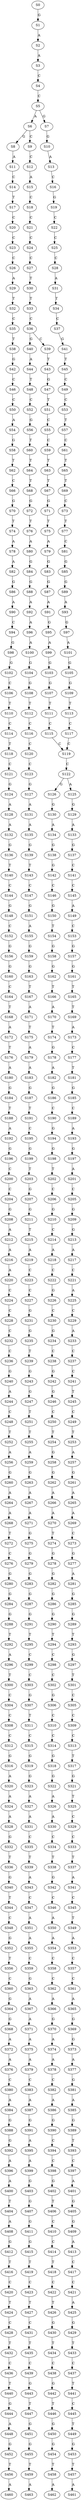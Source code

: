 strict digraph  {
	S0 -> S1 [ label = G ];
	S1 -> S2 [ label = A ];
	S2 -> S3 [ label = A ];
	S3 -> S4 [ label = C ];
	S4 -> S5 [ label = C ];
	S5 -> S6 [ label = A ];
	S5 -> S7 [ label = G ];
	S6 -> S8 [ label = G ];
	S6 -> S9 [ label = C ];
	S7 -> S10 [ label = G ];
	S8 -> S11 [ label = A ];
	S9 -> S12 [ label = C ];
	S10 -> S13 [ label = A ];
	S11 -> S14 [ label = C ];
	S12 -> S15 [ label = A ];
	S13 -> S16 [ label = C ];
	S14 -> S17 [ label = T ];
	S15 -> S18 [ label = C ];
	S16 -> S19 [ label = G ];
	S17 -> S20 [ label = C ];
	S18 -> S21 [ label = C ];
	S19 -> S22 [ label = C ];
	S20 -> S23 [ label = C ];
	S21 -> S24 [ label = C ];
	S22 -> S25 [ label = C ];
	S23 -> S26 [ label = C ];
	S24 -> S27 [ label = C ];
	S25 -> S28 [ label = C ];
	S26 -> S29 [ label = A ];
	S27 -> S30 [ label = T ];
	S28 -> S31 [ label = A ];
	S29 -> S32 [ label = T ];
	S30 -> S33 [ label = T ];
	S31 -> S34 [ label = T ];
	S32 -> S35 [ label = C ];
	S33 -> S36 [ label = C ];
	S34 -> S37 [ label = C ];
	S35 -> S38 [ label = T ];
	S36 -> S39 [ label = C ];
	S36 -> S40 [ label = G ];
	S37 -> S41 [ label = G ];
	S38 -> S42 [ label = G ];
	S39 -> S43 [ label = T ];
	S40 -> S44 [ label = A ];
	S41 -> S45 [ label = T ];
	S42 -> S46 [ label = C ];
	S43 -> S47 [ label = G ];
	S44 -> S48 [ label = T ];
	S45 -> S49 [ label = C ];
	S46 -> S50 [ label = C ];
	S47 -> S51 [ label = T ];
	S48 -> S52 [ label = C ];
	S49 -> S53 [ label = C ];
	S50 -> S54 [ label = A ];
	S51 -> S55 [ label = C ];
	S52 -> S56 [ label = G ];
	S53 -> S57 [ label = T ];
	S54 -> S58 [ label = G ];
	S55 -> S59 [ label = C ];
	S56 -> S60 [ label = T ];
	S57 -> S61 [ label = C ];
	S58 -> S62 [ label = T ];
	S59 -> S63 [ label = T ];
	S60 -> S64 [ label = T ];
	S61 -> S65 [ label = T ];
	S62 -> S66 [ label = C ];
	S63 -> S67 [ label = T ];
	S64 -> S68 [ label = T ];
	S65 -> S69 [ label = T ];
	S66 -> S70 [ label = G ];
	S67 -> S71 [ label = G ];
	S68 -> S72 [ label = G ];
	S69 -> S73 [ label = C ];
	S70 -> S74 [ label = T ];
	S71 -> S75 [ label = T ];
	S72 -> S76 [ label = T ];
	S73 -> S77 [ label = T ];
	S74 -> S78 [ label = A ];
	S75 -> S79 [ label = A ];
	S76 -> S80 [ label = A ];
	S77 -> S81 [ label = C ];
	S78 -> S82 [ label = A ];
	S79 -> S83 [ label = G ];
	S80 -> S84 [ label = G ];
	S81 -> S85 [ label = G ];
	S82 -> S86 [ label = G ];
	S83 -> S87 [ label = G ];
	S84 -> S88 [ label = G ];
	S85 -> S89 [ label = G ];
	S86 -> S90 [ label = A ];
	S87 -> S91 [ label = A ];
	S88 -> S92 [ label = A ];
	S89 -> S93 [ label = A ];
	S90 -> S94 [ label = C ];
	S91 -> S95 [ label = G ];
	S92 -> S96 [ label = A ];
	S93 -> S97 [ label = G ];
	S94 -> S98 [ label = G ];
	S95 -> S99 [ label = A ];
	S96 -> S100 [ label = A ];
	S97 -> S101 [ label = A ];
	S98 -> S102 [ label = G ];
	S99 -> S103 [ label = G ];
	S100 -> S104 [ label = G ];
	S101 -> S105 [ label = G ];
	S102 -> S106 [ label = C ];
	S103 -> S107 [ label = G ];
	S104 -> S108 [ label = G ];
	S105 -> S109 [ label = G ];
	S106 -> S110 [ label = T ];
	S107 -> S111 [ label = T ];
	S108 -> S112 [ label = T ];
	S109 -> S113 [ label = T ];
	S110 -> S114 [ label = C ];
	S111 -> S115 [ label = C ];
	S112 -> S116 [ label = C ];
	S113 -> S117 [ label = C ];
	S114 -> S118 [ label = T ];
	S115 -> S119 [ label = C ];
	S116 -> S120 [ label = C ];
	S117 -> S119 [ label = C ];
	S118 -> S121 [ label = C ];
	S119 -> S122 [ label = C ];
	S120 -> S123 [ label = C ];
	S121 -> S124 [ label = G ];
	S122 -> S125 [ label = A ];
	S122 -> S126 [ label = G ];
	S123 -> S127 [ label = G ];
	S124 -> S128 [ label = A ];
	S125 -> S129 [ label = G ];
	S126 -> S130 [ label = G ];
	S127 -> S131 [ label = A ];
	S128 -> S132 [ label = A ];
	S129 -> S133 [ label = A ];
	S130 -> S134 [ label = A ];
	S131 -> S135 [ label = A ];
	S132 -> S136 [ label = G ];
	S133 -> S137 [ label = G ];
	S134 -> S138 [ label = G ];
	S135 -> S139 [ label = G ];
	S136 -> S140 [ label = T ];
	S137 -> S141 [ label = C ];
	S138 -> S142 [ label = G ];
	S139 -> S143 [ label = T ];
	S140 -> S144 [ label = C ];
	S141 -> S145 [ label = C ];
	S142 -> S146 [ label = C ];
	S143 -> S147 [ label = C ];
	S144 -> S148 [ label = G ];
	S145 -> S149 [ label = A ];
	S146 -> S150 [ label = G ];
	S147 -> S151 [ label = G ];
	S148 -> S152 [ label = C ];
	S149 -> S153 [ label = C ];
	S150 -> S154 [ label = T ];
	S151 -> S155 [ label = A ];
	S152 -> S156 [ label = G ];
	S153 -> S157 [ label = G ];
	S154 -> S158 [ label = G ];
	S155 -> S159 [ label = G ];
	S156 -> S160 [ label = G ];
	S157 -> S161 [ label = G ];
	S158 -> S162 [ label = G ];
	S159 -> S163 [ label = G ];
	S160 -> S164 [ label = C ];
	S161 -> S165 [ label = T ];
	S162 -> S166 [ label = T ];
	S163 -> S167 [ label = T ];
	S164 -> S168 [ label = T ];
	S165 -> S169 [ label = T ];
	S166 -> S170 [ label = A ];
	S167 -> S171 [ label = A ];
	S168 -> S172 [ label = A ];
	S169 -> S173 [ label = A ];
	S170 -> S174 [ label = T ];
	S171 -> S175 [ label = T ];
	S172 -> S176 [ label = T ];
	S173 -> S177 [ label = C ];
	S174 -> S178 [ label = G ];
	S175 -> S179 [ label = A ];
	S176 -> S180 [ label = A ];
	S177 -> S181 [ label = T ];
	S178 -> S182 [ label = A ];
	S179 -> S183 [ label = A ];
	S180 -> S184 [ label = G ];
	S181 -> S185 [ label = G ];
	S182 -> S186 [ label = G ];
	S183 -> S187 [ label = G ];
	S184 -> S188 [ label = T ];
	S185 -> S189 [ label = C ];
	S186 -> S190 [ label = C ];
	S187 -> S191 [ label = T ];
	S188 -> S192 [ label = A ];
	S189 -> S193 [ label = A ];
	S190 -> S194 [ label = G ];
	S191 -> S195 [ label = C ];
	S192 -> S196 [ label = G ];
	S193 -> S197 [ label = G ];
	S194 -> S198 [ label = G ];
	S195 -> S199 [ label = G ];
	S196 -> S200 [ label = C ];
	S197 -> S201 [ label = A ];
	S198 -> S202 [ label = T ];
	S199 -> S203 [ label = T ];
	S200 -> S204 [ label = C ];
	S201 -> S205 [ label = C ];
	S202 -> S206 [ label = C ];
	S203 -> S207 [ label = G ];
	S204 -> S208 [ label = G ];
	S205 -> S209 [ label = G ];
	S206 -> S210 [ label = G ];
	S207 -> S211 [ label = G ];
	S208 -> S212 [ label = A ];
	S209 -> S213 [ label = G ];
	S210 -> S214 [ label = C ];
	S211 -> S215 [ label = T ];
	S212 -> S216 [ label = A ];
	S213 -> S217 [ label = A ];
	S214 -> S218 [ label = A ];
	S215 -> S219 [ label = A ];
	S216 -> S220 [ label = A ];
	S217 -> S221 [ label = C ];
	S218 -> S222 [ label = C ];
	S219 -> S223 [ label = C ];
	S220 -> S224 [ label = C ];
	S221 -> S225 [ label = A ];
	S222 -> S226 [ label = G ];
	S223 -> S227 [ label = C ];
	S224 -> S228 [ label = C ];
	S225 -> S229 [ label = C ];
	S226 -> S230 [ label = C ];
	S227 -> S231 [ label = G ];
	S228 -> S232 [ label = C ];
	S229 -> S233 [ label = A ];
	S230 -> S234 [ label = G ];
	S231 -> S235 [ label = G ];
	S232 -> S236 [ label = C ];
	S233 -> S237 [ label = C ];
	S234 -> S238 [ label = C ];
	S235 -> S239 [ label = T ];
	S236 -> S240 [ label = G ];
	S237 -> S241 [ label = C ];
	S238 -> S242 [ label = G ];
	S239 -> S243 [ label = G ];
	S240 -> S244 [ label = A ];
	S241 -> S245 [ label = T ];
	S242 -> S246 [ label = G ];
	S243 -> S247 [ label = G ];
	S244 -> S248 [ label = C ];
	S245 -> S249 [ label = C ];
	S246 -> S250 [ label = C ];
	S247 -> S251 [ label = T ];
	S248 -> S252 [ label = T ];
	S249 -> S253 [ label = T ];
	S250 -> S254 [ label = T ];
	S251 -> S255 [ label = T ];
	S252 -> S256 [ label = A ];
	S253 -> S257 [ label = A ];
	S254 -> S258 [ label = G ];
	S255 -> S259 [ label = A ];
	S256 -> S260 [ label = G ];
	S257 -> S261 [ label = G ];
	S258 -> S262 [ label = G ];
	S259 -> S263 [ label = G ];
	S260 -> S264 [ label = A ];
	S261 -> S265 [ label = A ];
	S262 -> S266 [ label = A ];
	S263 -> S267 [ label = A ];
	S264 -> S268 [ label = A ];
	S265 -> S269 [ label = A ];
	S266 -> S270 [ label = A ];
	S267 -> S271 [ label = A ];
	S268 -> S272 [ label = T ];
	S269 -> S273 [ label = C ];
	S270 -> S274 [ label = T ];
	S271 -> S275 [ label = G ];
	S272 -> S276 [ label = C ];
	S273 -> S277 [ label = G ];
	S274 -> S278 [ label = G ];
	S275 -> S279 [ label = G ];
	S276 -> S280 [ label = G ];
	S277 -> S281 [ label = A ];
	S278 -> S282 [ label = G ];
	S279 -> S283 [ label = G ];
	S280 -> S284 [ label = G ];
	S281 -> S285 [ label = G ];
	S282 -> S286 [ label = G ];
	S283 -> S287 [ label = G ];
	S284 -> S288 [ label = G ];
	S285 -> S289 [ label = G ];
	S286 -> S290 [ label = G ];
	S287 -> S291 [ label = G ];
	S288 -> S292 [ label = T ];
	S289 -> S293 [ label = T ];
	S290 -> S294 [ label = T ];
	S291 -> S295 [ label = T ];
	S292 -> S296 [ label = A ];
	S293 -> S297 [ label = G ];
	S294 -> S298 [ label = C ];
	S295 -> S299 [ label = C ];
	S296 -> S300 [ label = T ];
	S297 -> S301 [ label = T ];
	S298 -> S302 [ label = C ];
	S299 -> S303 [ label = C ];
	S300 -> S304 [ label = C ];
	S301 -> S305 [ label = C ];
	S302 -> S306 [ label = G ];
	S303 -> S307 [ label = G ];
	S304 -> S308 [ label = C ];
	S305 -> S309 [ label = C ];
	S306 -> S310 [ label = C ];
	S307 -> S311 [ label = T ];
	S308 -> S312 [ label = C ];
	S309 -> S313 [ label = C ];
	S310 -> S314 [ label = C ];
	S311 -> S315 [ label = C ];
	S312 -> S316 [ label = G ];
	S313 -> S317 [ label = T ];
	S314 -> S318 [ label = G ];
	S315 -> S319 [ label = G ];
	S316 -> S320 [ label = A ];
	S317 -> S321 [ label = G ];
	S318 -> S322 [ label = G ];
	S319 -> S323 [ label = G ];
	S320 -> S324 [ label = A ];
	S321 -> S325 [ label = T ];
	S322 -> S326 [ label = A ];
	S323 -> S327 [ label = A ];
	S324 -> S328 [ label = A ];
	S325 -> S329 [ label = C ];
	S326 -> S330 [ label = A ];
	S327 -> S331 [ label = A ];
	S328 -> S332 [ label = G ];
	S329 -> S333 [ label = C ];
	S330 -> S334 [ label = C ];
	S331 -> S335 [ label = C ];
	S332 -> S336 [ label = T ];
	S333 -> S337 [ label = T ];
	S334 -> S338 [ label = T ];
	S335 -> S339 [ label = T ];
	S336 -> S340 [ label = G ];
	S337 -> S341 [ label = A ];
	S338 -> S342 [ label = G ];
	S339 -> S343 [ label = A ];
	S340 -> S344 [ label = T ];
	S341 -> S345 [ label = C ];
	S342 -> S346 [ label = C ];
	S343 -> S347 [ label = C ];
	S344 -> S348 [ label = C ];
	S345 -> S349 [ label = T ];
	S346 -> S350 [ label = A ];
	S347 -> S351 [ label = A ];
	S348 -> S352 [ label = G ];
	S349 -> S353 [ label = A ];
	S350 -> S354 [ label = A ];
	S351 -> S355 [ label = A ];
	S352 -> S356 [ label = T ];
	S353 -> S357 [ label = C ];
	S354 -> S358 [ label = C ];
	S355 -> S359 [ label = C ];
	S356 -> S360 [ label = C ];
	S357 -> S361 [ label = C ];
	S358 -> S362 [ label = C ];
	S359 -> S363 [ label = G ];
	S360 -> S364 [ label = G ];
	S361 -> S365 [ label = A ];
	S362 -> S366 [ label = A ];
	S363 -> S367 [ label = A ];
	S364 -> S368 [ label = G ];
	S365 -> S369 [ label = G ];
	S366 -> S370 [ label = G ];
	S367 -> S371 [ label = A ];
	S368 -> S372 [ label = A ];
	S369 -> S373 [ label = G ];
	S370 -> S374 [ label = A ];
	S371 -> S375 [ label = A ];
	S372 -> S376 [ label = A ];
	S373 -> S377 [ label = A ];
	S374 -> S378 [ label = A ];
	S375 -> S379 [ label = A ];
	S376 -> S380 [ label = C ];
	S377 -> S381 [ label = G ];
	S378 -> S382 [ label = C ];
	S379 -> S383 [ label = C ];
	S380 -> S384 [ label = A ];
	S381 -> S385 [ label = A ];
	S382 -> S386 [ label = A ];
	S383 -> S387 [ label = A ];
	S384 -> S388 [ label = G ];
	S385 -> S389 [ label = G ];
	S386 -> S390 [ label = G ];
	S387 -> S391 [ label = G ];
	S388 -> S392 [ label = G ];
	S389 -> S393 [ label = T ];
	S390 -> S394 [ label = C ];
	S391 -> S395 [ label = A ];
	S392 -> S396 [ label = A ];
	S393 -> S397 [ label = C ];
	S394 -> S398 [ label = C ];
	S395 -> S399 [ label = A ];
	S396 -> S400 [ label = A ];
	S397 -> S401 [ label = A ];
	S398 -> S402 [ label = G ];
	S399 -> S403 [ label = G ];
	S400 -> S404 [ label = T ];
	S401 -> S405 [ label = G ];
	S402 -> S406 [ label = T ];
	S403 -> S407 [ label = G ];
	S404 -> S408 [ label = A ];
	S405 -> S409 [ label = G ];
	S406 -> S410 [ label = C ];
	S407 -> S411 [ label = G ];
	S408 -> S412 [ label = G ];
	S409 -> S413 [ label = A ];
	S410 -> S414 [ label = C ];
	S411 -> S415 [ label = G ];
	S412 -> S416 [ label = T ];
	S413 -> S417 [ label = C ];
	S414 -> S418 [ label = T ];
	S415 -> S419 [ label = T ];
	S416 -> S420 [ label = C ];
	S417 -> S421 [ label = C ];
	S418 -> S422 [ label = C ];
	S419 -> S423 [ label = C ];
	S420 -> S424 [ label = T ];
	S421 -> S425 [ label = A ];
	S422 -> S426 [ label = T ];
	S423 -> S427 [ label = T ];
	S424 -> S428 [ label = C ];
	S425 -> S429 [ label = G ];
	S426 -> S430 [ label = G ];
	S427 -> S431 [ label = C ];
	S428 -> S432 [ label = T ];
	S429 -> S433 [ label = T ];
	S430 -> S434 [ label = T ];
	S431 -> S435 [ label = T ];
	S432 -> S436 [ label = C ];
	S433 -> S437 [ label = C ];
	S434 -> S438 [ label = C ];
	S435 -> S439 [ label = C ];
	S436 -> S440 [ label = T ];
	S437 -> S441 [ label = T ];
	S438 -> S442 [ label = G ];
	S439 -> S443 [ label = G ];
	S440 -> S444 [ label = G ];
	S441 -> S445 [ label = C ];
	S442 -> S446 [ label = T ];
	S443 -> S447 [ label = T ];
	S444 -> S448 [ label = A ];
	S445 -> S449 [ label = T ];
	S446 -> S450 [ label = G ];
	S447 -> S451 [ label = G ];
	S448 -> S452 [ label = G ];
	S449 -> S453 [ label = G ];
	S450 -> S454 [ label = G ];
	S451 -> S455 [ label = G ];
	S452 -> S456 [ label = T ];
	S453 -> S457 [ label = T ];
	S454 -> S458 [ label = T ];
	S455 -> S459 [ label = T ];
	S456 -> S460 [ label = A ];
	S457 -> S461 [ label = A ];
	S458 -> S462 [ label = A ];
	S459 -> S463 [ label = A ];
}
